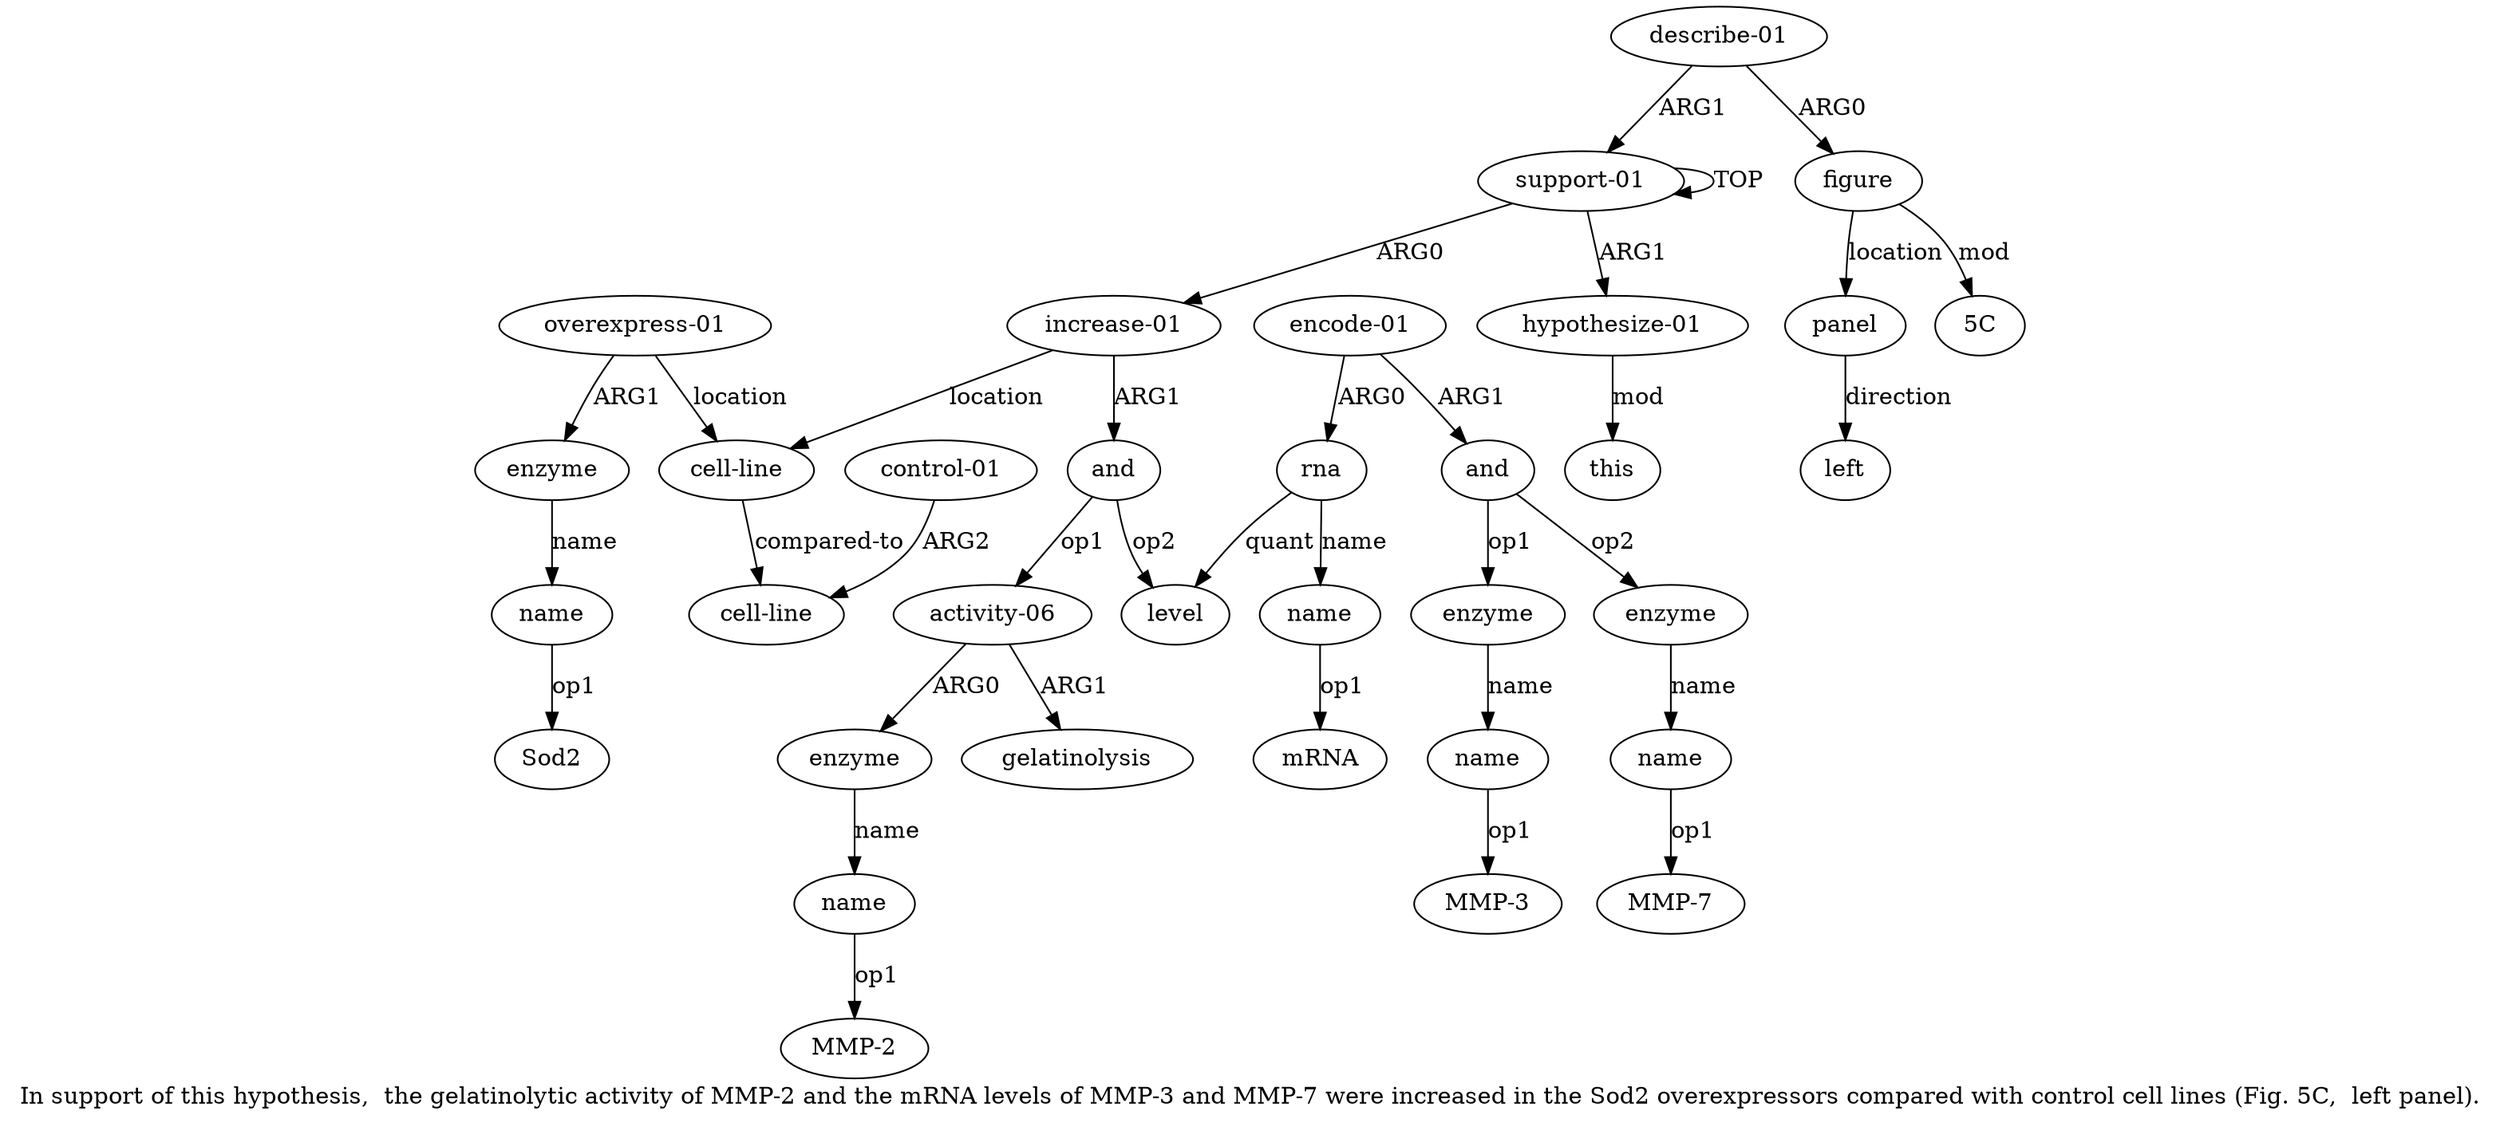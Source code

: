 digraph  {
	graph [label="In support of this hypothesis,  the gelatinolytic activity of MMP-2 and the mRNA levels of MMP-3 and MMP-7 were increased in the \
Sod2 overexpressors compared with control cell lines (Fig. 5C,  left panel)."];
	node [label="\N"];
	a20	 [color=black,
		gold_ind=20,
		gold_label="cell-line",
		label="cell-line",
		test_ind=20,
		test_label="cell-line"];
	a21	 [color=black,
		gold_ind=21,
		gold_label="control-01",
		label="control-01",
		test_ind=21,
		test_label="control-01"];
	a21 -> a20 [key=0,
	color=black,
	gold_label=ARG2,
	label=ARG2,
	test_label=ARG2];
a22 [color=black,
	gold_ind=22,
	gold_label="hypothesize-01",
	label="hypothesize-01",
	test_ind=22,
	test_label="hypothesize-01"];
a23 [color=black,
	gold_ind=23,
	gold_label=this,
	label=this,
	test_ind=23,
	test_label=this];
a22 -> a23 [key=0,
color=black,
gold_label=mod,
label=mod,
test_label=mod];
a24 [color=black,
gold_ind=24,
gold_label="describe-01",
label="describe-01",
test_ind=24,
test_label="describe-01"];
a25 [color=black,
gold_ind=25,
gold_label=figure,
label=figure,
test_ind=25,
test_label=figure];
a24 -> a25 [key=0,
color=black,
gold_label=ARG0,
label=ARG0,
test_label=ARG0];
a0 [color=black,
gold_ind=0,
gold_label="support-01",
label="support-01",
test_ind=0,
test_label="support-01"];
a24 -> a0 [key=0,
color=black,
gold_label=ARG1,
label=ARG1,
test_label=ARG1];
a26 [color=black,
gold_ind=26,
gold_label=panel,
label=panel,
test_ind=26,
test_label=panel];
a25 -> a26 [key=0,
color=black,
gold_label=location,
label=location,
test_label=location];
"a25 5C" [color=black,
gold_ind=-1,
gold_label="5C",
label="5C",
test_ind=-1,
test_label="5C"];
a25 -> "a25 5C" [key=0,
color=black,
gold_label=mod,
label=mod,
test_label=mod];
a27 [color=black,
gold_ind=27,
gold_label=left,
label=left,
test_ind=27,
test_label=left];
a26 -> a27 [key=0,
color=black,
gold_label=direction,
label=direction,
test_label=direction];
"a19 Sod2" [color=black,
gold_ind=-1,
gold_label=Sod2,
label=Sod2,
test_ind=-1,
test_label=Sod2];
"a15 MMP-7" [color=black,
gold_ind=-1,
gold_label="MMP-7",
label="MMP-7",
test_ind=-1,
test_label="MMP-7"];
"a13 MMP-3" [color=black,
gold_ind=-1,
gold_label="MMP-3",
label="MMP-3",
test_ind=-1,
test_label="MMP-3"];
"a5 MMP-2" [color=black,
gold_ind=-1,
gold_label="MMP-2",
label="MMP-2",
test_ind=-1,
test_label="MMP-2"];
a15 [color=black,
gold_ind=15,
gold_label=name,
label=name,
test_ind=15,
test_label=name];
a15 -> "a15 MMP-7" [key=0,
color=black,
gold_label=op1,
label=op1,
test_label=op1];
a14 [color=black,
gold_ind=14,
gold_label=enzyme,
label=enzyme,
test_ind=14,
test_label=enzyme];
a14 -> a15 [key=0,
color=black,
gold_label=name,
label=name,
test_label=name];
a17 [color=black,
gold_ind=17,
gold_label="overexpress-01",
label="overexpress-01",
test_ind=17,
test_label="overexpress-01"];
a16 [color=black,
gold_ind=16,
gold_label="cell-line",
label="cell-line",
test_ind=16,
test_label="cell-line"];
a17 -> a16 [key=0,
color=black,
gold_label=location,
label=location,
test_label=location];
a18 [color=black,
gold_ind=18,
gold_label=enzyme,
label=enzyme,
test_ind=18,
test_label=enzyme];
a17 -> a18 [key=0,
color=black,
gold_label=ARG1,
label=ARG1,
test_label=ARG1];
a16 -> a20 [key=0,
color=black,
gold_label="compared-to",
label="compared-to",
test_label="compared-to"];
a11 [color=black,
gold_ind=11,
gold_label=and,
label=and,
test_ind=11,
test_label=and];
a11 -> a14 [key=0,
color=black,
gold_label=op2,
label=op2,
test_label=op2];
a12 [color=black,
gold_ind=12,
gold_label=enzyme,
label=enzyme,
test_ind=12,
test_label=enzyme];
a11 -> a12 [key=0,
color=black,
gold_label=op1,
label=op1,
test_label=op1];
a10 [color=black,
gold_ind=10,
gold_label="encode-01",
label="encode-01",
test_ind=10,
test_label="encode-01"];
a10 -> a11 [key=0,
color=black,
gold_label=ARG1,
label=ARG1,
test_label=ARG1];
a8 [color=black,
gold_ind=8,
gold_label=rna,
label=rna,
test_ind=8,
test_label=rna];
a10 -> a8 [key=0,
color=black,
gold_label=ARG0,
label=ARG0,
test_label=ARG0];
a13 [color=black,
gold_ind=13,
gold_label=name,
label=name,
test_ind=13,
test_label=name];
a13 -> "a13 MMP-3" [key=0,
color=black,
gold_label=op1,
label=op1,
test_label=op1];
a12 -> a13 [key=0,
color=black,
gold_label=name,
label=name,
test_label=name];
a19 [color=black,
gold_ind=19,
gold_label=name,
label=name,
test_ind=19,
test_label=name];
a19 -> "a19 Sod2" [key=0,
color=black,
gold_label=op1,
label=op1,
test_label=op1];
a18 -> a19 [key=0,
color=black,
gold_label=name,
label=name,
test_label=name];
a1 [color=black,
gold_ind=1,
gold_label="increase-01",
label="increase-01",
test_ind=1,
test_label="increase-01"];
a1 -> a16 [key=0,
color=black,
gold_label=location,
label=location,
test_label=location];
a2 [color=black,
gold_ind=2,
gold_label=and,
label=and,
test_ind=2,
test_label=and];
a1 -> a2 [key=0,
color=black,
gold_label=ARG1,
label=ARG1,
test_label=ARG1];
a0 -> a22 [key=0,
color=black,
gold_label=ARG1,
label=ARG1,
test_label=ARG1];
a0 -> a1 [key=0,
color=black,
gold_label=ARG0,
label=ARG0,
test_label=ARG0];
a0 -> a0 [key=0,
color=black,
gold_label=TOP,
label=TOP,
test_label=TOP];
a3 [color=black,
gold_ind=3,
gold_label="activity-06",
label="activity-06",
test_ind=3,
test_label="activity-06"];
a4 [color=black,
gold_ind=4,
gold_label=enzyme,
label=enzyme,
test_ind=4,
test_label=enzyme];
a3 -> a4 [key=0,
color=black,
gold_label=ARG0,
label=ARG0,
test_label=ARG0];
a6 [color=black,
gold_ind=6,
gold_label=gelatinolysis,
label=gelatinolysis,
test_ind=6,
test_label=gelatinolysis];
a3 -> a6 [key=0,
color=black,
gold_label=ARG1,
label=ARG1,
test_label=ARG1];
a2 -> a3 [key=0,
color=black,
gold_label=op1,
label=op1,
test_label=op1];
a7 [color=black,
gold_ind=7,
gold_label=level,
label=level,
test_ind=7,
test_label=level];
a2 -> a7 [key=0,
color=black,
gold_label=op2,
label=op2,
test_label=op2];
a5 [color=black,
gold_ind=5,
gold_label=name,
label=name,
test_ind=5,
test_label=name];
a5 -> "a5 MMP-2" [key=0,
color=black,
gold_label=op1,
label=op1,
test_label=op1];
a4 -> a5 [key=0,
color=black,
gold_label=name,
label=name,
test_label=name];
a9 [color=black,
gold_ind=9,
gold_label=name,
label=name,
test_ind=9,
test_label=name];
"a9 mRNA" [color=black,
gold_ind=-1,
gold_label=mRNA,
label=mRNA,
test_ind=-1,
test_label=mRNA];
a9 -> "a9 mRNA" [key=0,
color=black,
gold_label=op1,
label=op1,
test_label=op1];
a8 -> a7 [key=0,
color=black,
gold_label=quant,
label=quant,
test_label=quant];
a8 -> a9 [key=0,
color=black,
gold_label=name,
label=name,
test_label=name];
}
